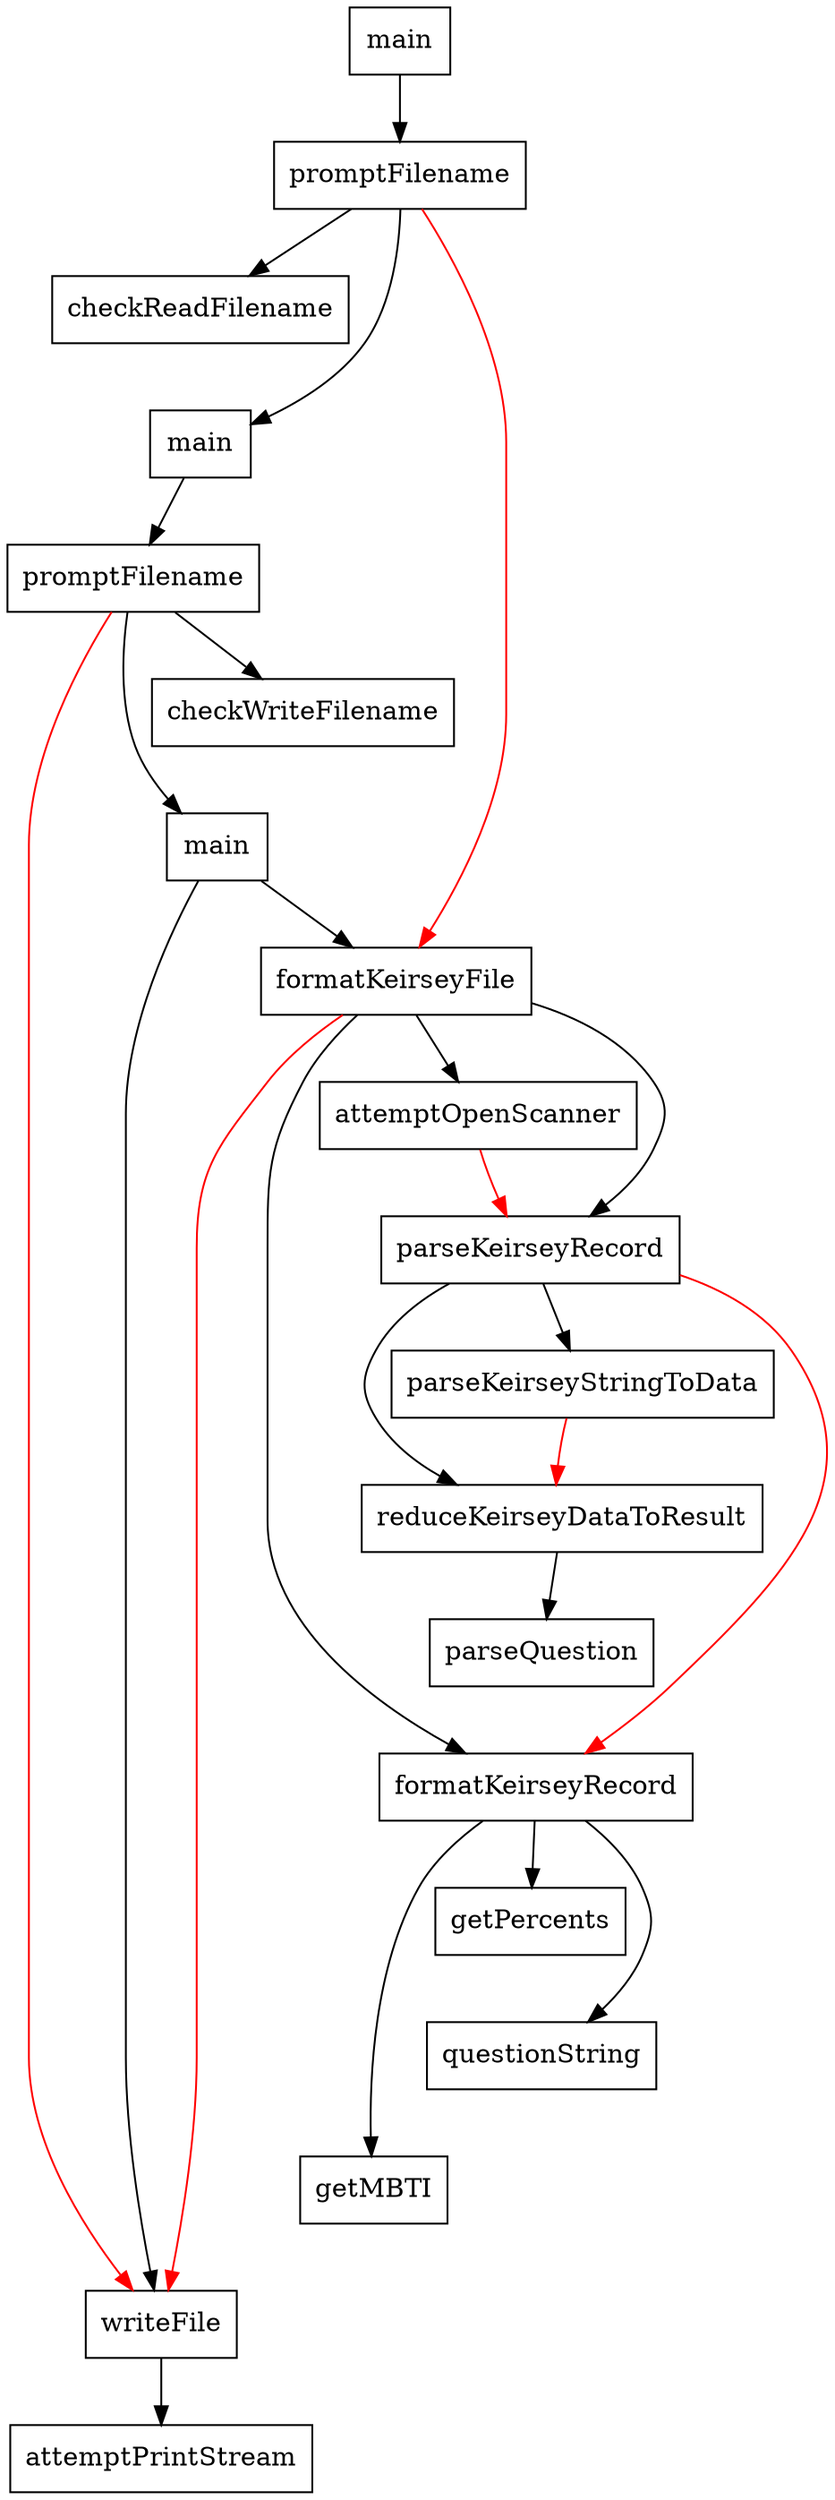 digraph {
	node [shape=box];

	main
	-> promptFilename
	-> { main2 [label=main] }
	-> { promptFilename2 [label=promptFilename] }
	-> checkWriteFilename;

	promptFilename -> checkReadFilename;

	promptFilename2
	-> { main3 [label=main] }
	-> formatKeirseyFile
	-> {
		attemptOpenScanner
		parseKeirseyRecord
		formatKeirseyRecord
	};

	parseKeirseyRecord
	-> parseKeirseyStringToData;

	parseKeirseyRecord
	-> reduceKeirseyDataToResult
	-> parseQuestion;

	formatKeirseyRecord
	-> { getPercents questionString getMBTI };

	main3
	-> writeFile
	-> attemptPrintStream;

	// data flow
	edge [color=red];
	promptFilename -> formatKeirseyFile -> writeFile;
	promptFilename2 -> writeFile;
	parseKeirseyRecord -> formatKeirseyRecord;
	parseKeirseyStringToData -> reduceKeirseyDataToResult;
	attemptOpenScanner -> parseKeirseyRecord;

	// invisible arrows for ordering
	edge [style=invis];

	checkReadFilename -> main2;
	checkWriteFilename -> main3;
	attemptOpenScanner -> parseKeirseyRecord;
	parseKeirseyStringToData -> reduceKeirseyDataToResult;
	parseQuestion -> formatKeirseyRecord;
	getPercents -> questionString -> getMBTI -> writeFile;
}
